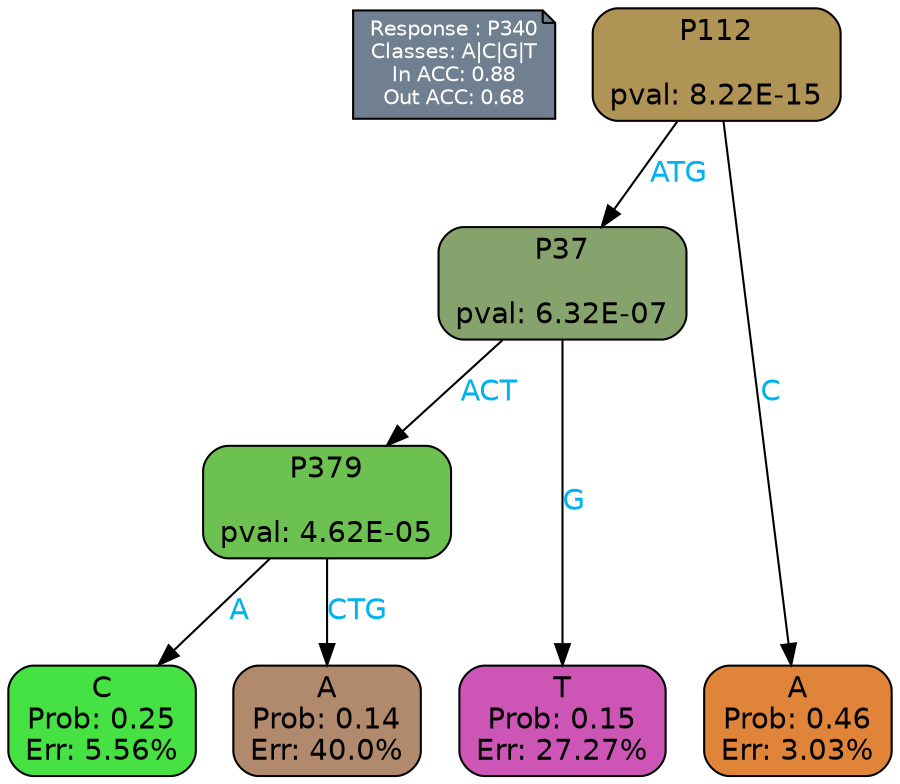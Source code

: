 digraph Tree {
node [shape=box, style="filled, rounded", color="black", fontname=helvetica] ;
graph [ranksep=equally, splines=polylines, bgcolor=transparent, dpi=600] ;
edge [fontname=helvetica] ;
LEGEND [label="Response : P340
Classes: A|C|G|T
In ACC: 0.88
Out ACC: 0.68
",shape=note,align=left,style=filled,fillcolor="slategray",fontcolor="white",fontsize=10];1 [label="P112

pval: 8.22E-15", fillcolor="#b09455"] ;
2 [label="P37

pval: 6.32E-07", fillcolor="#87a36d"] ;
3 [label="P379

pval: 4.62E-05", fillcolor="#6cc151"] ;
4 [label="C
Prob: 0.25
Err: 5.56%", fillcolor="#46e142"] ;
5 [label="A
Prob: 0.14
Err: 40.0%", fillcolor="#b1896c"] ;
6 [label="T
Prob: 0.15
Err: 27.27%", fillcolor="#cc55b6"] ;
7 [label="A
Prob: 0.46
Err: 3.03%", fillcolor="#e08439"] ;
1 -> 2 [label="ATG",fontcolor=deepskyblue2] ;
1 -> 7 [label="C",fontcolor=deepskyblue2] ;
2 -> 3 [label="ACT",fontcolor=deepskyblue2] ;
2 -> 6 [label="G",fontcolor=deepskyblue2] ;
3 -> 4 [label="A",fontcolor=deepskyblue2] ;
3 -> 5 [label="CTG",fontcolor=deepskyblue2] ;
{rank = same; 4;5;6;7;}{rank = same; LEGEND;1;}}